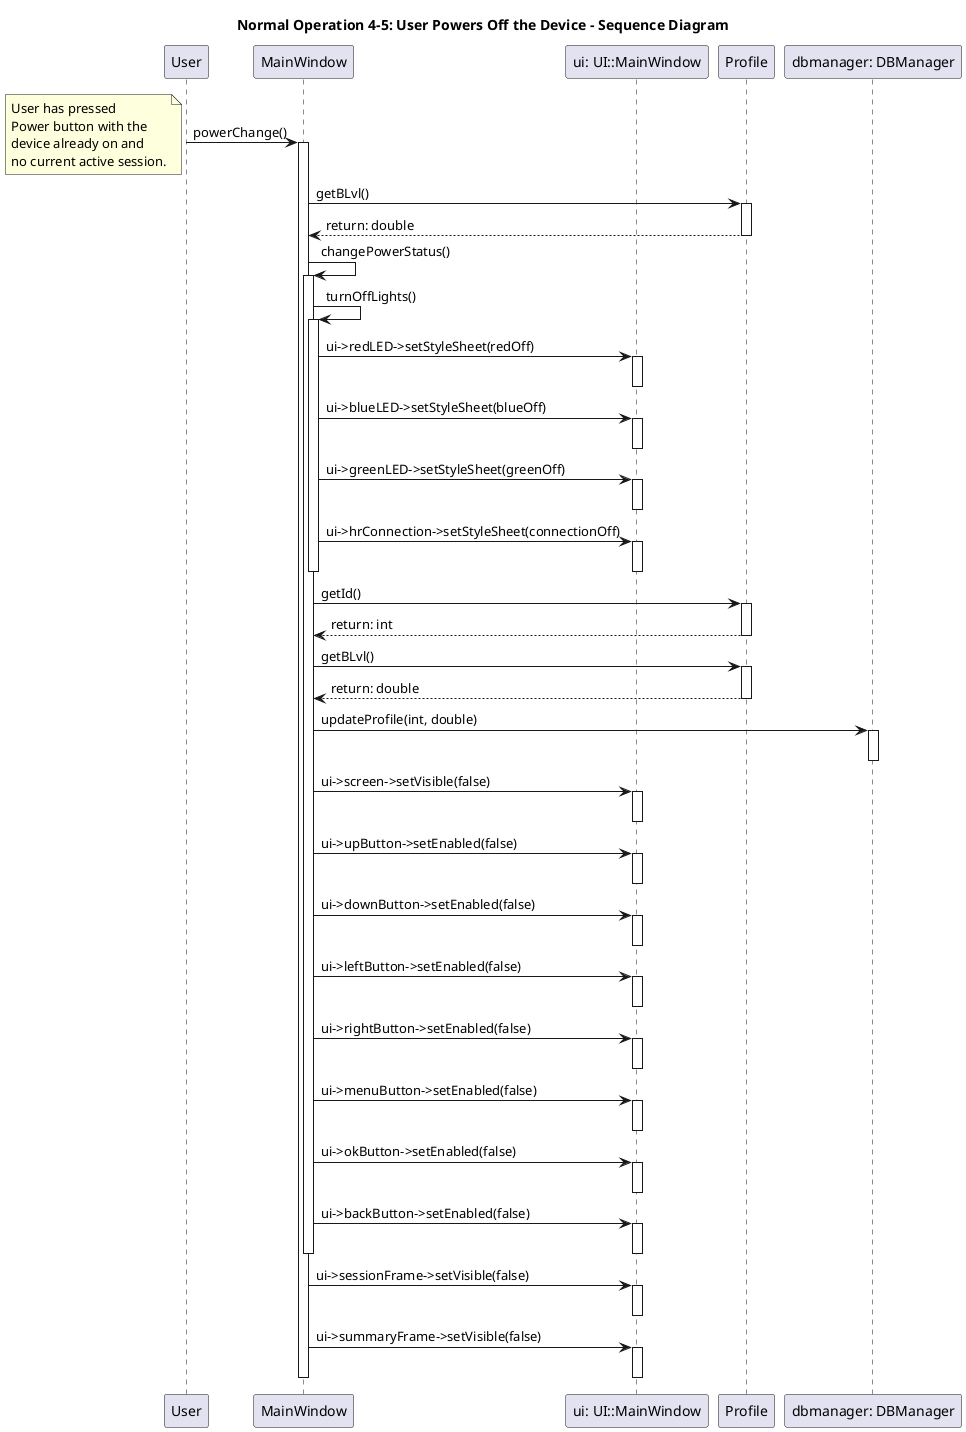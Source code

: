 @@startuml Normal Operation 4-5: User Powers Off the Device - Sequence Diagram
' title
title
    Normal Operation 4-5: User Powers Off the Device - Sequence Diagram
end title
' declare
participant User
participant "MainWindow" as main
participant "ui: UI::MainWindow" as ui
participant Profile
participant "dbmanager: DBManager" as db
autoactivate on
User -> main : powerChange()
note left
    User has pressed 
    Power button with the
    device already on and
    no current active session.
end note
main -> Profile : getBLvl()
return return: double
deactivate Profile

main -> main : changePowerStatus()

main -> main : turnOffLights()
main -> ui : ui->redLED->setStyleSheet(redOff)
deactivate ui
main -> ui : ui->blueLED->setStyleSheet(blueOff)
deactivate ui
main -> ui : ui->greenLED->setStyleSheet(greenOff)
deactivate ui
main -> ui : ui->hrConnection->setStyleSheet(connectionOff)
deactivate ui
deactivate main

main -> Profile : getId()
return return: int
deactivate Profile
main -> Profile : getBLvl()
return return: double
deactivate Profile

main -> db : updateProfile(int, double)
deactivate db

main -> ui : ui->screen->setVisible(false)
deactivate ui

main -> ui : ui->upButton->setEnabled(false)
deactivate ui
main -> ui : ui->downButton->setEnabled(false)
deactivate ui
main -> ui : ui->leftButton->setEnabled(false)
deactivate ui
main -> ui : ui->rightButton->setEnabled(false)
deactivate ui
main -> ui : ui->menuButton->setEnabled(false)
deactivate ui
main -> ui : ui->okButton->setEnabled(false)
deactivate ui
main -> ui : ui->backButton->setEnabled(false)
deactivate ui
deactivate main

main -> ui : ui->sessionFrame->setVisible(false)
deactivate ui
main -> ui : ui->summaryFrame->setVisible(false)
deactivate ui
deactivate main
@@enduml